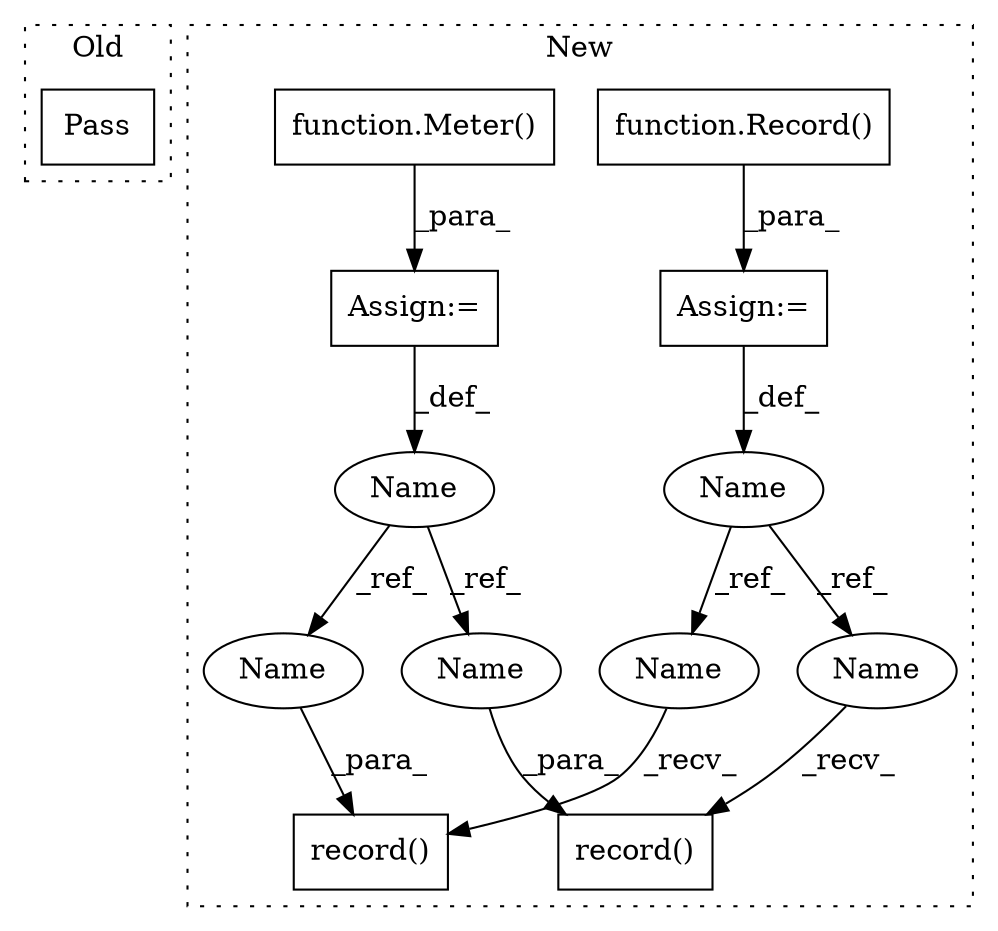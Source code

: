 digraph G {
subgraph cluster0 {
1 [label="Pass" a="62" s="1660" l="4" shape="box"];
label = "Old";
style="dotted";
}
subgraph cluster1 {
2 [label="record()" a="75" s="1804,1814" l="9,1" shape="box"];
3 [label="Name" a="87" s="1701" l="1" shape="ellipse"];
4 [label="record()" a="75" s="1761,1771" l="9,1" shape="box"];
5 [label="function.Record()" a="75" s="1705" l="8" shape="box"];
6 [label="Name" a="87" s="1718" l="1" shape="ellipse"];
7 [label="Assign:=" a="68" s="1702" l="3" shape="box"];
8 [label="Assign:=" a="68" s="1719" l="3" shape="box"];
9 [label="function.Meter()" a="75" s="1722" l="7" shape="box"];
10 [label="Name" a="87" s="1770" l="1" shape="ellipse"];
11 [label="Name" a="87" s="1813" l="1" shape="ellipse"];
12 [label="Name" a="87" s="1804" l="1" shape="ellipse"];
13 [label="Name" a="87" s="1761" l="1" shape="ellipse"];
label = "New";
style="dotted";
}
3 -> 13 [label="_ref_"];
3 -> 12 [label="_ref_"];
5 -> 7 [label="_para_"];
6 -> 11 [label="_ref_"];
6 -> 10 [label="_ref_"];
7 -> 3 [label="_def_"];
8 -> 6 [label="_def_"];
9 -> 8 [label="_para_"];
10 -> 4 [label="_para_"];
11 -> 2 [label="_para_"];
12 -> 2 [label="_recv_"];
13 -> 4 [label="_recv_"];
}